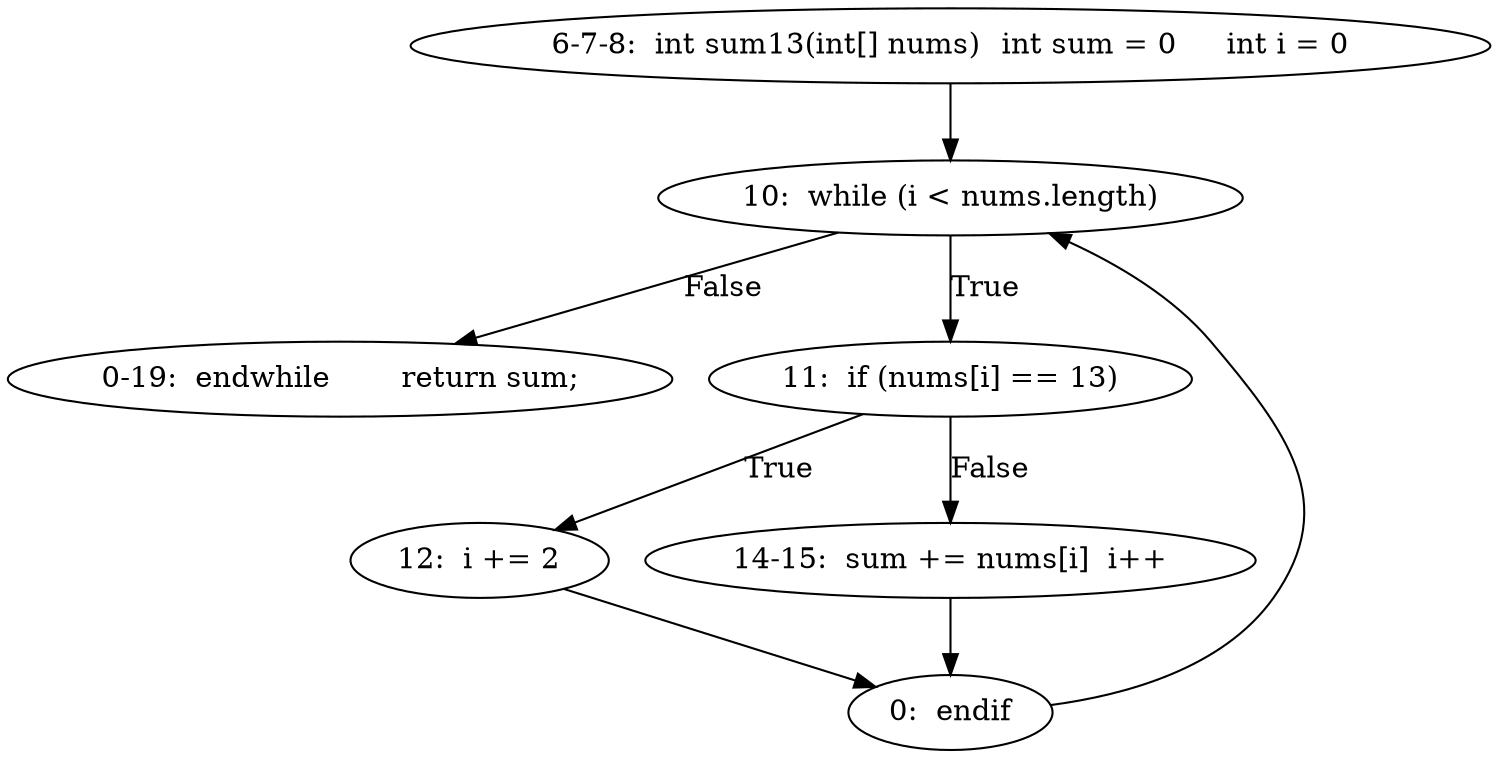 digraph result_test { 
// graph-vertices
  a2  [label="6-7-8:  int sum13(int[] nums)	int sum = 0	int i = 0"]; 
  3  [label="10:  while (i < nums.length)"]; 
  a3  [label="0-19:  endwhile	return sum;"]; 
  5  [label="11:  if (nums[i] == 13)"]; 
  6  [label="12:  i += 2"]; 
  7  [label="0:  endif"]; 
  a4  [label="14-15:  sum += nums[i]	i++"]; 
// graph-edges
  a2 -> 3;
  3 -> a3  [label="False"]; 
  3 -> 5  [label="True"]; 
  5 -> 6  [label="True"]; 
  6 -> 7;
  5 -> a4  [label="False"]; 
  a4 -> 7;
  7 -> 3;
}